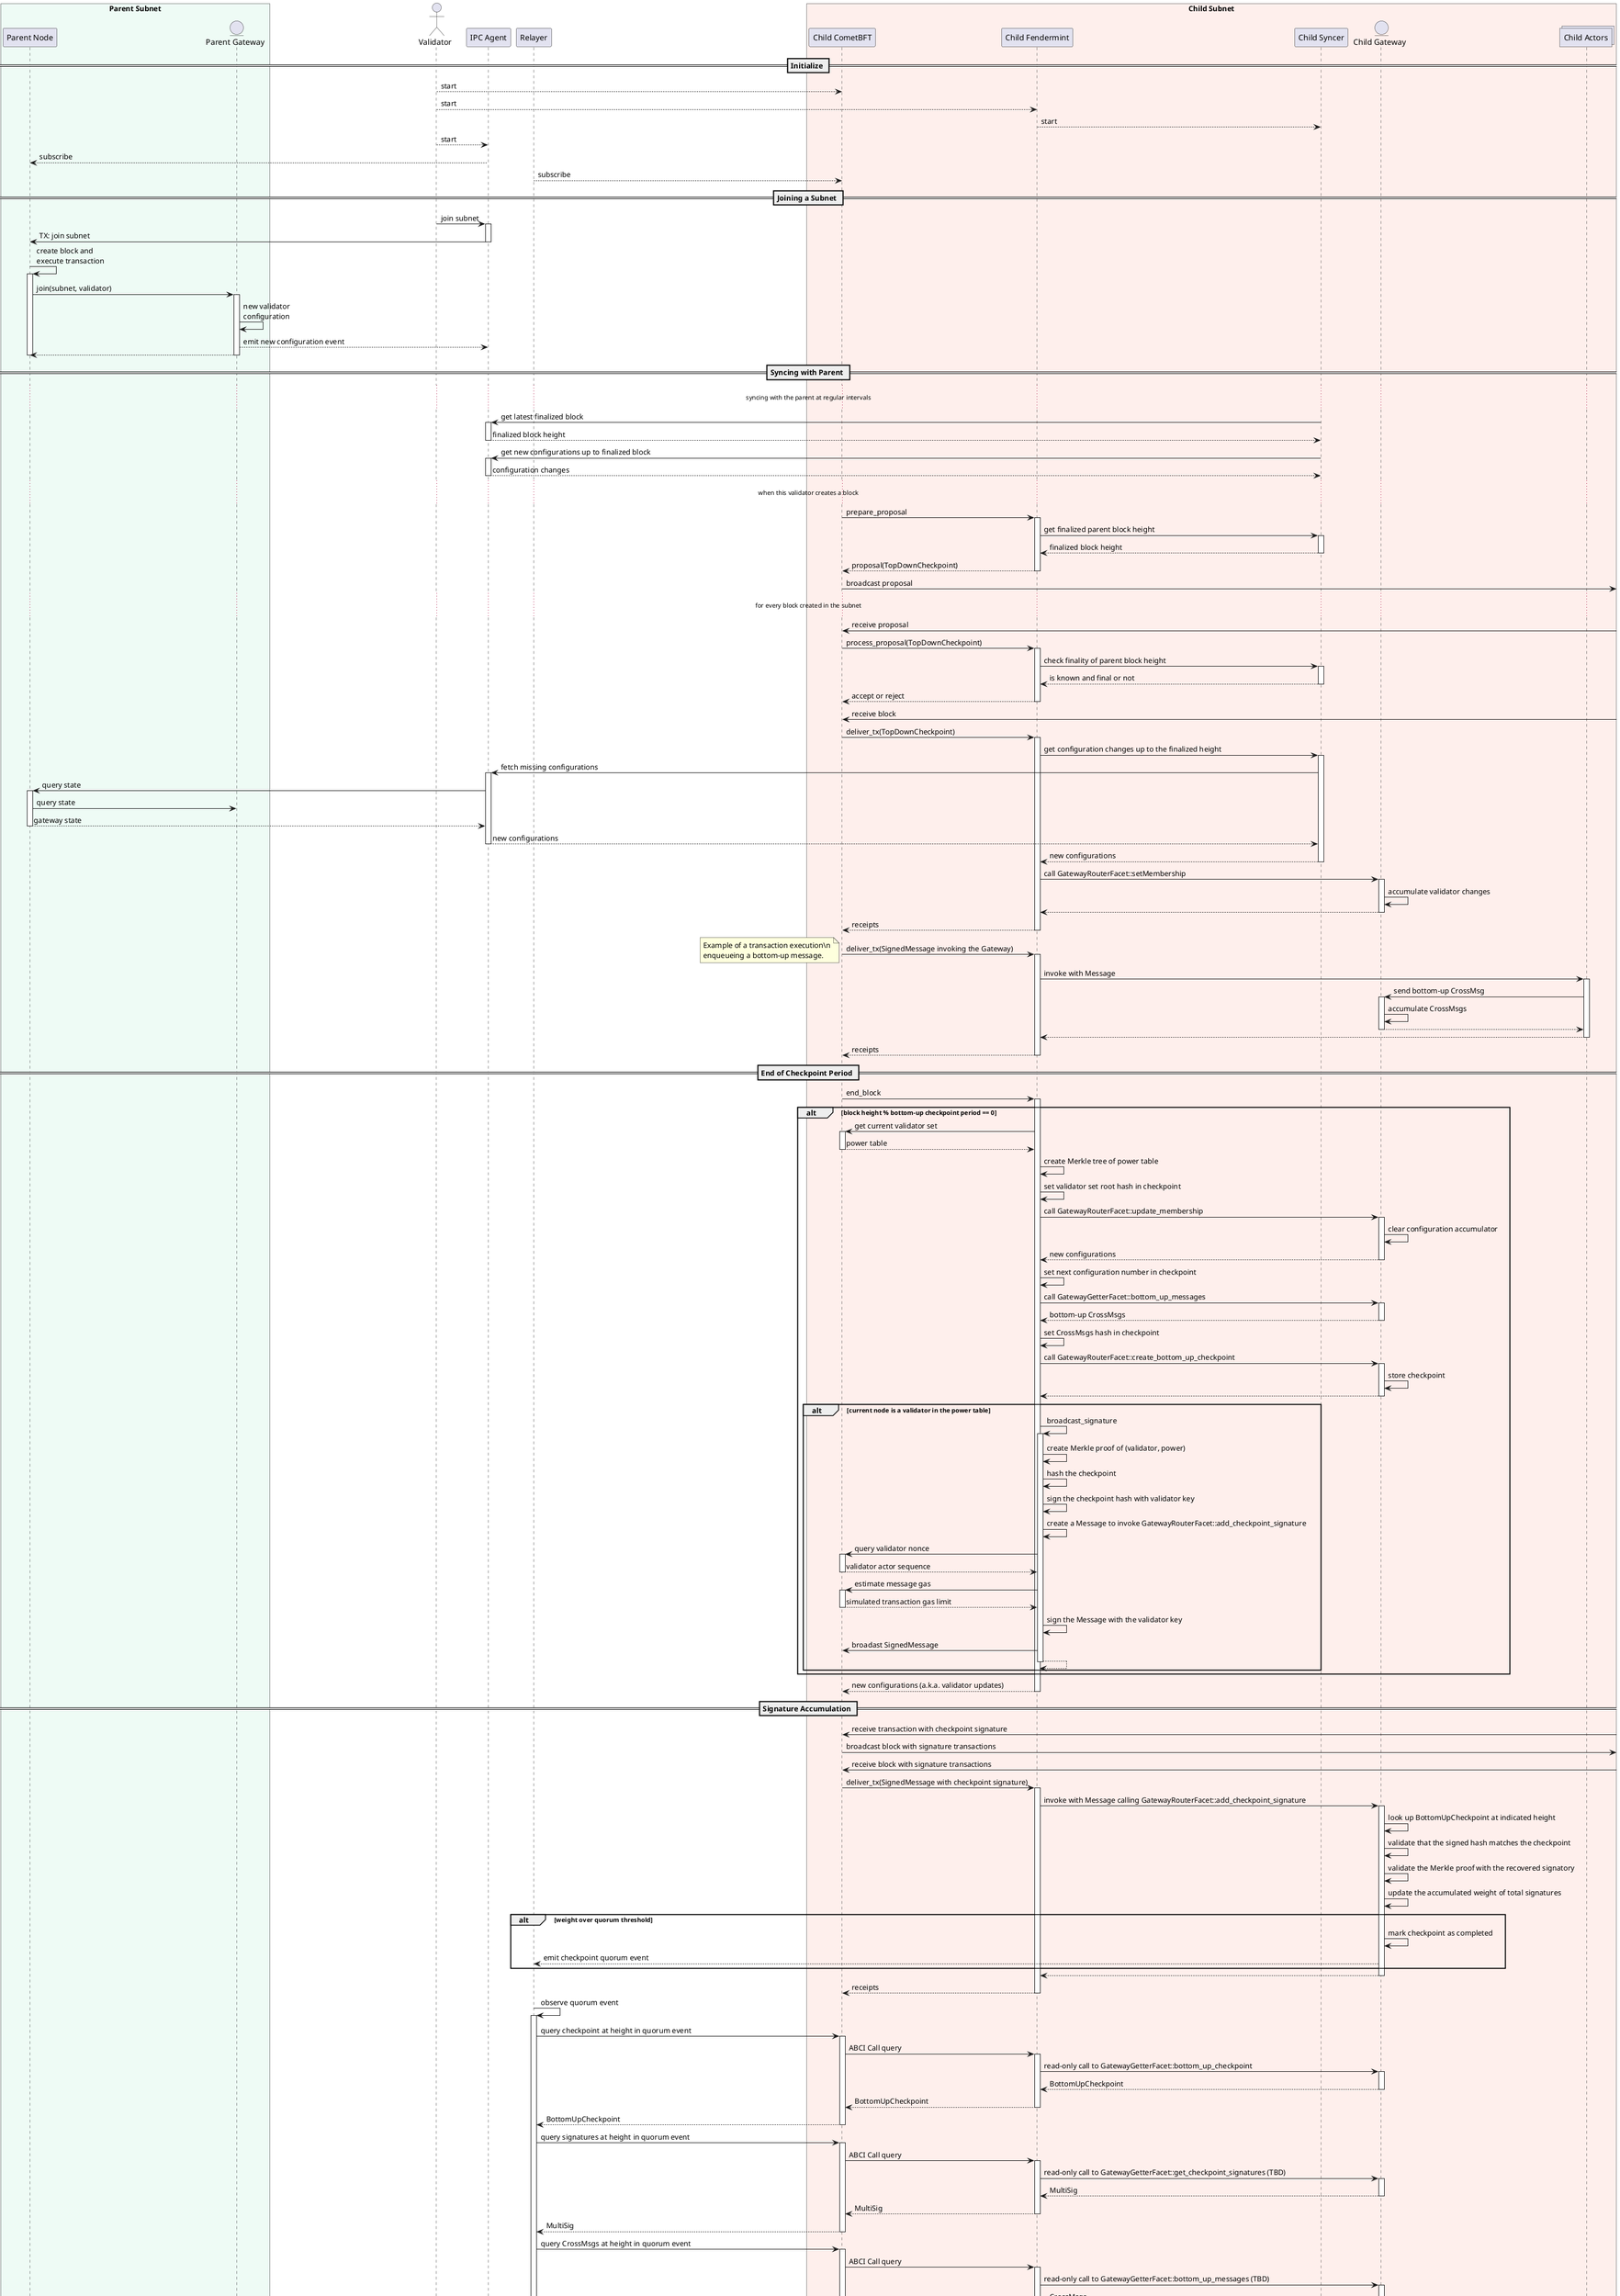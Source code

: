 @startuml Checkpointing
box "Parent Subnet" #EEFBF5
participant "Parent Node"    as parent_node
entity      "Parent Gateway" as parent_gateway
end box

actor       "Validator" as validator
participant "IPC Agent" as ipc_agent
participant "Relayer"   as relayer

box "Child Subnet" #FEEFEC
participant "Child CometBFT"    as child_cometbft
participant "Child Fendermint"  as child_fendermint
participant "Child Syncer"      as child_syncer
entity      "Child Gateway"     as child_gateway
collections "Child Actors"      as child_actors
end box

== Initialize ==

validator --> child_cometbft: start
validator --> child_fendermint: start
child_fendermint --> child_syncer: start
validator --> ipc_agent: start
ipc_agent --> parent_node: subscribe
relayer   --> child_cometbft: subscribe

== Joining a Subnet ==

validator -> ipc_agent ++: join subnet
ipc_agent -> parent_node --: TX: join subnet
parent_node -> parent_node ++: create block and\nexecute transaction
parent_node -> parent_gateway ++: join(subnet, validator)
parent_gateway -> parent_gateway : new validator\nconfiguration
parent_gateway --> ipc_agent : emit new configuration event
return
deactivate parent_node

== Syncing with Parent ==

... syncing with the parent at regular intervals ...

child_syncer -> ipc_agent ++: get latest finalized block
return finalized block height

child_syncer -> ipc_agent ++: get new configurations up to finalized block
return configuration changes

... when this validator creates a block ...

child_cometbft -> child_fendermint ++: prepare_proposal
  child_fendermint -> child_syncer ++: get finalized parent block height
  return finalized block height
return proposal(TopDownCheckpoint)
child_cometbft ->] : broadcast proposal

... for every block created in the subnet ...

child_cometbft <-] : receive proposal
child_cometbft -> child_fendermint ++: process_proposal(TopDownCheckpoint)
  child_fendermint -> child_syncer ++: check finality of parent block height
  return is known and final or not
return accept or reject


child_cometbft <-] : receive block

child_cometbft -> child_fendermint ++: deliver_tx(TopDownCheckpoint)
  child_fendermint -> child_syncer ++: get configuration changes up to the finalized height
    child_syncer -> ipc_agent ++: fetch missing configurations
      ipc_agent -> parent_node++: query state
        parent_node -> parent_gateway: query state
      return gateway state
    return new configurations
  return new configurations
  child_fendermint -> child_gateway ++: call GatewayRouterFacet::setMembership
    child_gateway -> child_gateway : accumulate validator changes
  return
return receipts

child_cometbft -> child_fendermint ++: deliver_tx(SignedMessage invoking the Gateway)
  note left
    Example of a transaction execution\n
    enqueueing a bottom-up message.
  end note
  child_fendermint -> child_actors ++: invoke with Message
    child_actors   -> child_gateway ++: send bottom-up CrossMsg
      child_gateway -> child_gateway : accumulate CrossMsgs
    return
  return
return receipts

== End of Checkpoint Period ==

child_cometbft -> child_fendermint ++: end_block
alt block height % bottom-up checkpoint period == 0
  child_fendermint -> child_cometbft ++: get current validator set
  return power table
  child_fendermint -> child_fendermint : create Merkle tree of power table
  child_fendermint -> child_fendermint : set validator set root hash in checkpoint

  child_fendermint -> child_gateway ++: call GatewayRouterFacet::update_membership
    child_gateway -> child_gateway : clear configuration accumulator
  return new configurations
  child_fendermint -> child_fendermint : set next configuration number in checkpoint

  child_fendermint -> child_gateway ++: call GatewayGetterFacet::bottom_up_messages
  return bottom-up CrossMsgs
  child_fendermint -> child_fendermint : set CrossMsgs hash in checkpoint

  child_fendermint -> child_gateway ++: call GatewayRouterFacet::create_bottom_up_checkpoint
    child_gateway -> child_gateway : store checkpoint
  return

  alt current node is a validator in the power table
    child_fendermint -> child_fendermint ++: broadcast_signature
      child_fendermint -> child_fendermint : create Merkle proof of (validator, power)
      child_fendermint -> child_fendermint : hash the checkpoint
      child_fendermint -> child_fendermint : sign the checkpoint hash with validator key
      child_fendermint -> child_fendermint : create a Message to invoke GatewayRouterFacet::add_checkpoint_signature
      child_fendermint -> child_cometbft ++: query validator nonce
      return validator actor sequence
      child_fendermint -> child_cometbft ++: estimate message gas
      return simulated transaction gas limit
      child_fendermint -> child_fendermint : sign the Message with the validator key
      child_fendermint -> child_cometbft : broadast SignedMessage
    return
  end

end
return new configurations (a.k.a. validator updates)


== Signature Accumulation ==

child_cometbft <-] : receive transaction with checkpoint signature
child_cometbft ->] : broadcast block with signature transactions
child_cometbft <-] : receive block with signature transactions

child_cometbft -> child_fendermint ++: deliver_tx(SignedMessage with checkpoint signature)
  child_fendermint -> child_gateway++: invoke with Message calling GatewayRouterFacet::add_checkpoint_signature
    child_gateway -> child_gateway : look up BottomUpCheckpoint at indicated height
    child_gateway -> child_gateway : validate that the signed hash matches the checkpoint
    child_gateway -> child_gateway : validate the Merkle proof with the recovered signatory
    child_gateway -> child_gateway : update the accumulated weight of total signatures
    alt weight over quorum threshold
      child_gateway -> child_gateway : mark checkpoint as completed
      child_gateway --> relayer : emit checkpoint quorum event
    end
  return
return receipts

relayer -> relayer ++: observe quorum event
  relayer -> child_cometbft ++: query checkpoint at height in quorum event
    child_cometbft -> child_fendermint ++: ABCI Call query
      child_fendermint -> child_gateway ++: read-only call to GatewayGetterFacet::bottom_up_checkpoint
      return BottomUpCheckpoint
    return BottomUpCheckpoint
  return BottomUpCheckpoint

    relayer -> child_cometbft ++: query signatures at height in quorum event
    child_cometbft -> child_fendermint ++: ABCI Call query
      child_fendermint -> child_gateway ++: read-only call to GatewayGetterFacet::get_checkpoint_signatures (TBD)
      return MultiSig
    return MultiSig
  return MultiSig

  relayer -> child_cometbft ++: query CrossMsgs at height in quorum event
    child_cometbft -> child_fendermint ++: ABCI Call query
      child_fendermint -> child_gateway ++: read-only call to GatewayGetterFacet::bottom_up_messages (TBD)
      return CrossMsgs
    return CrossMsgs
  return CrossMsgs

  relayer -> relayer : create Message to invoke GatewayRouterFacet::submit_bottom_up_checkpoint (TBD)
  relayer -> relayer : sign the Message with the relayer reward key
relayer -> parent_node --: broadcast SignedMessage


== Handle Checkpoint in Parent ==

parent_node <-] : receive block

parent_node -> parent_gateway ++: call GatewayRouterFacet::submit_bottom_up_checkpoint
  parent_gateway -> parent_gateway: load validator set at current configuration number
  parent_gateway -> parent_gateway: validate signatures in the checkpoint
  parent_gateway -> parent_gateway: validate quroum threshold was reached
  parent_gateway -> parent_gateway: validate cross message hash matches the checkpoint
  parent_gateway -> parent_gateway: update next configuration number
  parent_gateway -> parent_gateway: execute cross messages
return receipt
@enduml
